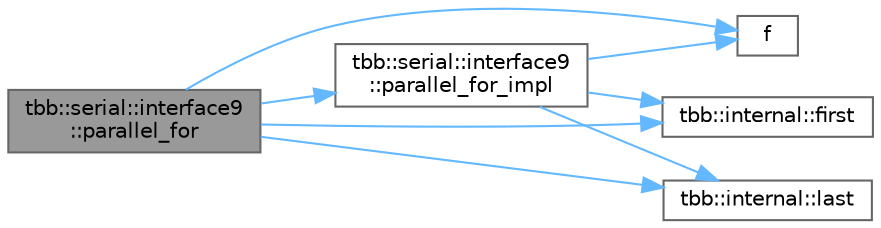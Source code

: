 digraph "tbb::serial::interface9::parallel_for"
{
 // LATEX_PDF_SIZE
  bgcolor="transparent";
  edge [fontname=Helvetica,fontsize=10,labelfontname=Helvetica,labelfontsize=10];
  node [fontname=Helvetica,fontsize=10,shape=box,height=0.2,width=0.4];
  rankdir="LR";
  Node1 [id="Node000001",label="tbb::serial::interface9\l::parallel_for",height=0.2,width=0.4,color="gray40", fillcolor="grey60", style="filled", fontcolor="black",tooltip="Parallel iteration over a range of integers with default step and default partitioner"];
  Node1 -> Node2 [id="edge8_Node000001_Node000002",color="steelblue1",style="solid",tooltip=" "];
  Node2 [id="Node000002",label="f",height=0.2,width=0.4,color="grey40", fillcolor="white", style="filled",URL="$cxx11__tensor__map_8cpp.html#a7f507fea02198f6cb81c86640c7b1a4e",tooltip=" "];
  Node1 -> Node3 [id="edge9_Node000001_Node000003",color="steelblue1",style="solid",tooltip=" "];
  Node3 [id="Node000003",label="tbb::internal::first",height=0.2,width=0.4,color="grey40", fillcolor="white", style="filled",URL="$namespacetbb_1_1internal.html#ab9f93f2f0b5a50bfec5f8ebbfbe9b9db",tooltip=" "];
  Node1 -> Node4 [id="edge10_Node000001_Node000004",color="steelblue1",style="solid",tooltip=" "];
  Node4 [id="Node000004",label="tbb::internal::last",height=0.2,width=0.4,color="grey40", fillcolor="white", style="filled",URL="$namespacetbb_1_1internal.html#a18405c9631e7064d3af5662f30a84dd2",tooltip=" "];
  Node1 -> Node5 [id="edge11_Node000001_Node000005",color="steelblue1",style="solid",tooltip=" "];
  Node5 [id="Node000005",label="tbb::serial::interface9\l::parallel_for_impl",height=0.2,width=0.4,color="grey40", fillcolor="white", style="filled",URL="$namespacetbb_1_1serial_1_1interface9.html#a2bcc83d52b0e6f9a87123d69a01e18ca",tooltip="Implementation of parallel iteration over stepped range of integers with explicit step and partitione..."];
  Node5 -> Node2 [id="edge12_Node000005_Node000002",color="steelblue1",style="solid",tooltip=" "];
  Node5 -> Node3 [id="edge13_Node000005_Node000003",color="steelblue1",style="solid",tooltip=" "];
  Node5 -> Node4 [id="edge14_Node000005_Node000004",color="steelblue1",style="solid",tooltip=" "];
}
